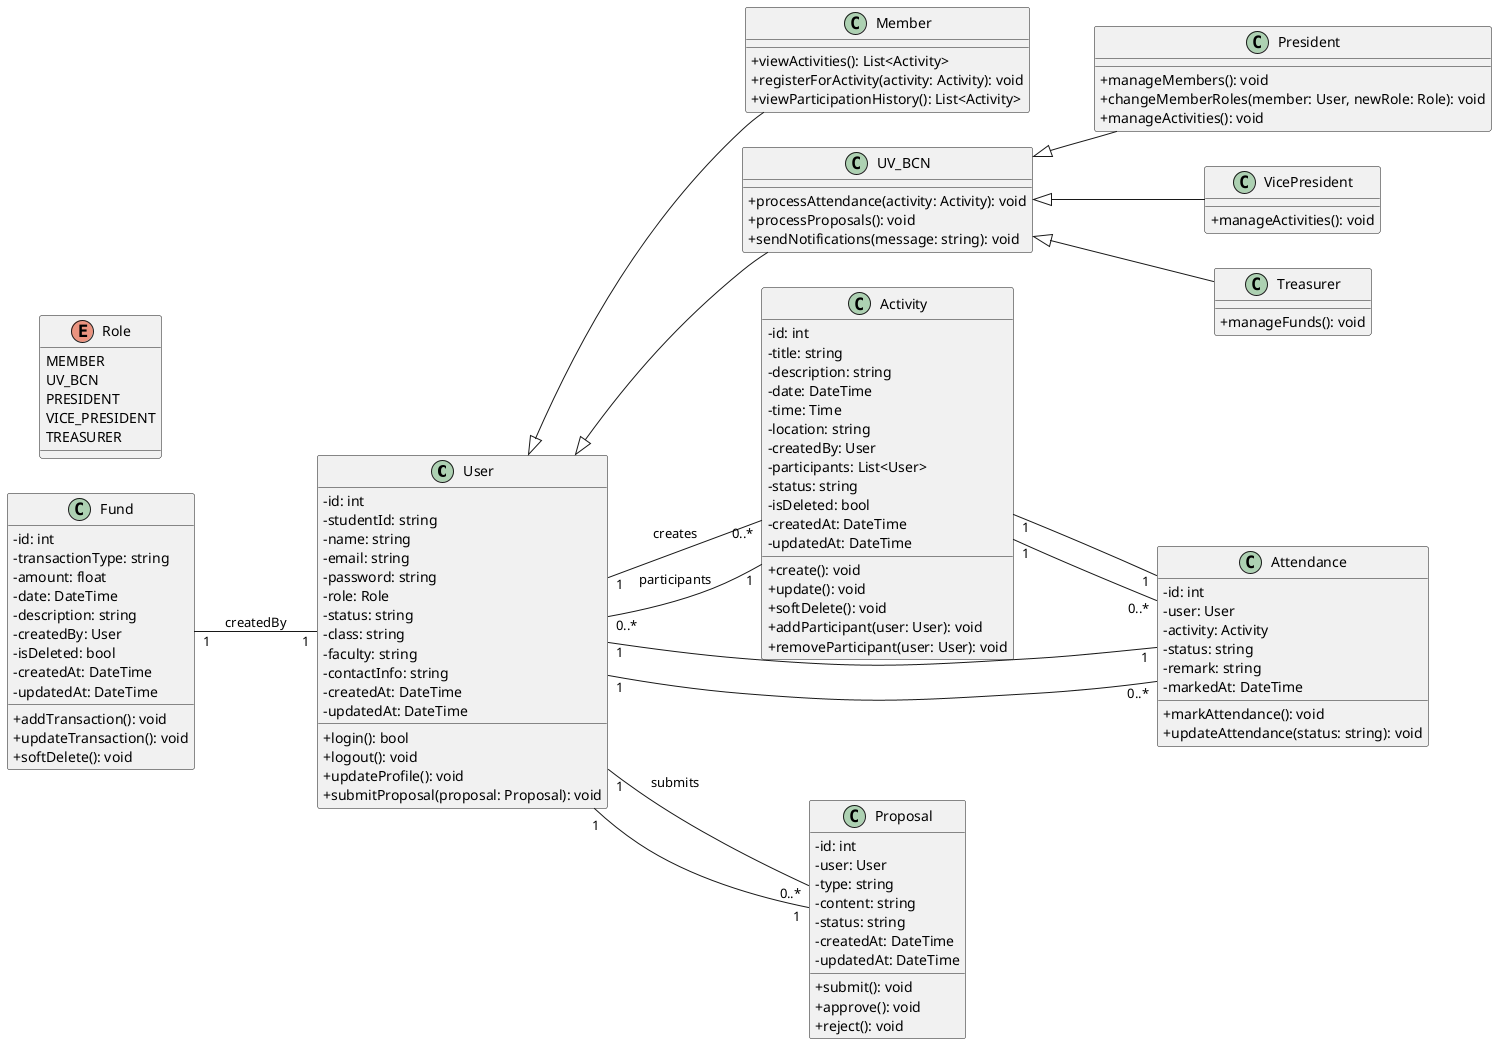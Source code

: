 @startuml
skinparam classAttributeIconSize 0
left to right direction
class User {
    - id: int
    - studentId: string
    - name: string
    - email: string
    - password: string
    - role: Role
    - status: string
    - class: string
    - faculty: string
    - contactInfo: string
    - createdAt: DateTime
    - updatedAt: DateTime
    + login(): bool
    + logout(): void
    + updateProfile(): void
    + submitProposal(proposal: Proposal): void
}

enum Role {
    MEMBER
    UV_BCN
    PRESIDENT
    VICE_PRESIDENT
    TREASURER
}

class Member {
    + viewActivities(): List<Activity>
    + registerForActivity(activity: Activity): void
    + viewParticipationHistory(): List<Activity>
}

class UV_BCN {
    + processAttendance(activity: Activity): void
    + processProposals(): void
    + sendNotifications(message: string): void
}

class President {
    + manageMembers(): void
    + changeMemberRoles(member: User, newRole: Role): void
    + manageActivities(): void
}

class VicePresident {
    + manageActivities(): void
}

class Treasurer {
    + manageFunds(): void
}

class Activity {
    - id: int
    - title: string
    - description: string
    - date: DateTime
    - time: Time
    - location: string
    - createdBy: User
    - participants: List<User>
    - status: string
    - isDeleted: bool
    - createdAt: DateTime
    - updatedAt: DateTime
    + create(): void
    + update(): void
    + softDelete(): void
    + addParticipant(user: User): void
    + removeParticipant(user: User): void
}

class Attendance {
    - id: int
    - user: User
    - activity: Activity
    - status: string
    - remark: string
    - markedAt: DateTime
    + markAttendance(): void
    + updateAttendance(status: string): void
}

class Fund {
    - id: int
    - transactionType: string
    - amount: float
    - date: DateTime
    - description: string
    - createdBy: User
    - isDeleted: bool
    - createdAt: DateTime
    - updatedAt: DateTime
    + addTransaction(): void
    + updateTransaction(): void
    + softDelete(): void
}

class Proposal {
    - id: int
    - user: User
    - type: string
    - content: string
    - status: string
    - createdAt: DateTime
    - updatedAt: DateTime
    + submit(): void
    + approve(): void
    + reject(): void
}

User <|-- Member
User <|-- UV_BCN
UV_BCN <|-- President
UV_BCN <|-- VicePresident
UV_BCN <|-- Treasurer

User "1" -- "0..*" Proposal : submits
User "1" -- "0..*" Attendance
User "1" -- "0..*" Activity : creates
Activity "1" -- "0..*" Attendance
Activity "1" -- "0..*" User : participants
Attendance "1" -- "1" Activity
Attendance "1" -- "1" User
Proposal "1" -- "1" User
Fund "1" -- "1" User : createdBy

@enduml
